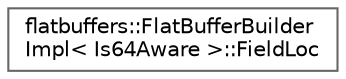 digraph "Graphical Class Hierarchy"
{
 // LATEX_PDF_SIZE
  bgcolor="transparent";
  edge [fontname=Helvetica,fontsize=10,labelfontname=Helvetica,labelfontsize=10];
  node [fontname=Helvetica,fontsize=10,shape=box,height=0.2,width=0.4];
  rankdir="LR";
  Node0 [id="Node000000",label="flatbuffers::FlatBufferBuilder\lImpl\< Is64Aware \>::FieldLoc",height=0.2,width=0.4,color="grey40", fillcolor="white", style="filled",URL="$structflatbuffers_1_1FlatBufferBuilderImpl_1_1FieldLoc.html",tooltip=" "];
}
